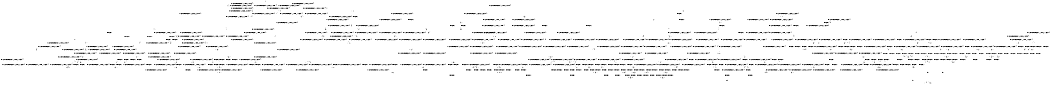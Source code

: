 digraph BCG {
size = "7, 10.5";
center = TRUE;
node [shape = circle];
0 [peripheries = 2];
0 -> 1 [label = "EX !0 !ATOMIC_EXCH_BRANCH (1, +0, FALSE, +0, 3, TRUE) !{}"];
0 -> 2 [label = "EX !2 !ATOMIC_EXCH_BRANCH (1, +1, TRUE, +0, 2, TRUE) !{}"];
0 -> 3 [label = "EX !1 !ATOMIC_EXCH_BRANCH (1, +0, TRUE, +0, 1, TRUE) !{}"];
0 -> 4 [label = "EX !0 !ATOMIC_EXCH_BRANCH (1, +0, FALSE, +0, 3, TRUE) !{}"];
0 -> 5 [label = "EX !2 !ATOMIC_EXCH_BRANCH (1, +1, TRUE, +0, 2, TRUE) !{}"];
0 -> 6 [label = "EX !1 !ATOMIC_EXCH_BRANCH (1, +0, TRUE, +0, 1, TRUE) !{}"];
1 -> 7 [label = "EX !2 !ATOMIC_EXCH_BRANCH (1, +1, TRUE, +0, 2, TRUE) !{}"];
2 -> 8 [label = "EX !0 !ATOMIC_EXCH_BRANCH (1, +0, FALSE, +0, 3, FALSE) !{}"];
3 -> 9 [label = "EX !0 !ATOMIC_EXCH_BRANCH (1, +0, FALSE, +0, 3, TRUE) !{}"];
4 -> 7 [label = "EX !2 !ATOMIC_EXCH_BRANCH (1, +1, TRUE, +0, 2, TRUE) !{}"];
4 -> 10 [label = "EX !1 !ATOMIC_EXCH_BRANCH (1, +0, TRUE, +0, 1, TRUE) !{}"];
4 -> 11 [label = "TERMINATE !0"];
4 -> 12 [label = "EX !2 !ATOMIC_EXCH_BRANCH (1, +1, TRUE, +0, 2, TRUE) !{}"];
4 -> 13 [label = "EX !1 !ATOMIC_EXCH_BRANCH (1, +0, TRUE, +0, 1, TRUE) !{}"];
4 -> 14 [label = "TERMINATE !0"];
5 -> 8 [label = "EX !0 !ATOMIC_EXCH_BRANCH (1, +0, FALSE, +0, 3, FALSE) !{}"];
5 -> 15 [label = "EX !1 !ATOMIC_EXCH_BRANCH (1, +0, TRUE, +0, 1, FALSE) !{}"];
5 -> 16 [label = "TERMINATE !2"];
5 -> 17 [label = "EX !0 !ATOMIC_EXCH_BRANCH (1, +0, FALSE, +0, 3, FALSE) !{}"];
5 -> 18 [label = "EX !1 !ATOMIC_EXCH_BRANCH (1, +0, TRUE, +0, 1, FALSE) !{}"];
5 -> 19 [label = "TERMINATE !2"];
6 -> 3 [label = "EX !1 !ATOMIC_EXCH_BRANCH (1, +0, TRUE, +0, 1, TRUE) !{}"];
6 -> 9 [label = "EX !0 !ATOMIC_EXCH_BRANCH (1, +0, FALSE, +0, 3, TRUE) !{}"];
6 -> 20 [label = "EX !2 !ATOMIC_EXCH_BRANCH (1, +1, TRUE, +0, 2, TRUE) !{}"];
6 -> 6 [label = "EX !1 !ATOMIC_EXCH_BRANCH (1, +0, TRUE, +0, 1, TRUE) !{}"];
6 -> 21 [label = "EX !0 !ATOMIC_EXCH_BRANCH (1, +0, FALSE, +0, 3, TRUE) !{}"];
6 -> 22 [label = "EX !2 !ATOMIC_EXCH_BRANCH (1, +1, TRUE, +0, 2, TRUE) !{}"];
7 -> 23 [label = "EX !1 !ATOMIC_EXCH_BRANCH (1, +0, TRUE, +0, 1, FALSE) !{}"];
8 -> 24 [label = "EX !0 !ATOMIC_EXCH_BRANCH (1, +1, TRUE, +1, 1, TRUE) !{}"];
9 -> 10 [label = "EX !1 !ATOMIC_EXCH_BRANCH (1, +0, TRUE, +0, 1, TRUE) !{}"];
10 -> 25 [label = "EX !2 !ATOMIC_EXCH_BRANCH (1, +1, TRUE, +0, 2, TRUE) !{}"];
11 -> 26 [label = "EX !2 !ATOMIC_EXCH_BRANCH (1, +1, TRUE, +0, 2, TRUE) !{}"];
12 -> 23 [label = "EX !1 !ATOMIC_EXCH_BRANCH (1, +0, TRUE, +0, 1, FALSE) !{}"];
12 -> 27 [label = "TERMINATE !0"];
12 -> 28 [label = "TERMINATE !2"];
12 -> 29 [label = "EX !1 !ATOMIC_EXCH_BRANCH (1, +0, TRUE, +0, 1, FALSE) !{}"];
12 -> 30 [label = "TERMINATE !0"];
12 -> 31 [label = "TERMINATE !2"];
13 -> 10 [label = "EX !1 !ATOMIC_EXCH_BRANCH (1, +0, TRUE, +0, 1, TRUE) !{}"];
13 -> 25 [label = "EX !2 !ATOMIC_EXCH_BRANCH (1, +1, TRUE, +0, 2, TRUE) !{}"];
13 -> 32 [label = "TERMINATE !0"];
13 -> 13 [label = "EX !1 !ATOMIC_EXCH_BRANCH (1, +0, TRUE, +0, 1, TRUE) !{}"];
13 -> 33 [label = "EX !2 !ATOMIC_EXCH_BRANCH (1, +1, TRUE, +0, 2, TRUE) !{}"];
13 -> 34 [label = "TERMINATE !0"];
14 -> 26 [label = "EX !2 !ATOMIC_EXCH_BRANCH (1, +1, TRUE, +0, 2, TRUE) !{}"];
14 -> 35 [label = "EX !1 !ATOMIC_EXCH_BRANCH (1, +0, TRUE, +0, 1, TRUE) !{}"];
14 -> 36 [label = "EX !2 !ATOMIC_EXCH_BRANCH (1, +1, TRUE, +0, 2, TRUE) !{}"];
14 -> 37 [label = "EX !1 !ATOMIC_EXCH_BRANCH (1, +0, TRUE, +0, 1, TRUE) !{}"];
15 -> 38 [label = "EX !0 !ATOMIC_EXCH_BRANCH (1, +0, FALSE, +0, 3, TRUE) !{}"];
16 -> 39 [label = "EX !0 !ATOMIC_EXCH_BRANCH (1, +0, FALSE, +0, 3, FALSE) !{}"];
17 -> 24 [label = "EX !0 !ATOMIC_EXCH_BRANCH (1, +1, TRUE, +1, 1, TRUE) !{}"];
17 -> 40 [label = "EX !1 !ATOMIC_EXCH_BRANCH (1, +0, TRUE, +0, 1, FALSE) !{}"];
17 -> 41 [label = "TERMINATE !2"];
17 -> 42 [label = "EX !0 !ATOMIC_EXCH_BRANCH (1, +1, TRUE, +1, 1, TRUE) !{}"];
17 -> 43 [label = "EX !1 !ATOMIC_EXCH_BRANCH (1, +0, TRUE, +0, 1, FALSE) !{}"];
17 -> 44 [label = "TERMINATE !2"];
18 -> 38 [label = "EX !0 !ATOMIC_EXCH_BRANCH (1, +0, FALSE, +0, 3, TRUE) !{}"];
18 -> 45 [label = "TERMINATE !2"];
18 -> 46 [label = "TERMINATE !1"];
18 -> 47 [label = "EX !0 !ATOMIC_EXCH_BRANCH (1, +0, FALSE, +0, 3, TRUE) !{}"];
18 -> 48 [label = "TERMINATE !2"];
18 -> 49 [label = "TERMINATE !1"];
19 -> 39 [label = "EX !0 !ATOMIC_EXCH_BRANCH (1, +0, FALSE, +0, 3, FALSE) !{}"];
19 -> 50 [label = "EX !1 !ATOMIC_EXCH_BRANCH (1, +0, TRUE, +0, 1, FALSE) !{}"];
19 -> 51 [label = "EX !0 !ATOMIC_EXCH_BRANCH (1, +0, FALSE, +0, 3, FALSE) !{}"];
19 -> 52 [label = "EX !1 !ATOMIC_EXCH_BRANCH (1, +0, TRUE, +0, 1, FALSE) !{}"];
20 -> 15 [label = "EX !1 !ATOMIC_EXCH_BRANCH (1, +0, TRUE, +0, 1, FALSE) !{}"];
21 -> 10 [label = "EX !1 !ATOMIC_EXCH_BRANCH (1, +0, TRUE, +0, 1, TRUE) !{}"];
21 -> 25 [label = "EX !2 !ATOMIC_EXCH_BRANCH (1, +1, TRUE, +0, 2, TRUE) !{}"];
21 -> 32 [label = "TERMINATE !0"];
21 -> 13 [label = "EX !1 !ATOMIC_EXCH_BRANCH (1, +0, TRUE, +0, 1, TRUE) !{}"];
21 -> 33 [label = "EX !2 !ATOMIC_EXCH_BRANCH (1, +1, TRUE, +0, 2, TRUE) !{}"];
21 -> 34 [label = "TERMINATE !0"];
22 -> 15 [label = "EX !1 !ATOMIC_EXCH_BRANCH (1, +0, TRUE, +0, 1, FALSE) !{}"];
22 -> 53 [label = "EX !0 !ATOMIC_EXCH_BRANCH (1, +0, FALSE, +0, 3, FALSE) !{}"];
22 -> 54 [label = "TERMINATE !2"];
22 -> 18 [label = "EX !1 !ATOMIC_EXCH_BRANCH (1, +0, TRUE, +0, 1, FALSE) !{}"];
22 -> 55 [label = "EX !0 !ATOMIC_EXCH_BRANCH (1, +0, FALSE, +0, 3, FALSE) !{}"];
22 -> 56 [label = "TERMINATE !2"];
23 -> 57 [label = "TERMINATE !0"];
24 -> 58 [label = "EX !1 !ATOMIC_EXCH_BRANCH (1, +0, TRUE, +0, 1, FALSE) !{}"];
25 -> 23 [label = "EX !1 !ATOMIC_EXCH_BRANCH (1, +0, TRUE, +0, 1, FALSE) !{}"];
26 -> 59 [label = "EX !1 !ATOMIC_EXCH_BRANCH (1, +0, TRUE, +0, 1, FALSE) !{}"];
27 -> 59 [label = "EX !1 !ATOMIC_EXCH_BRANCH (1, +0, TRUE, +0, 1, FALSE) !{}"];
28 -> 60 [label = "EX !1 !ATOMIC_EXCH_BRANCH (1, +0, TRUE, +0, 1, FALSE) !{}"];
29 -> 57 [label = "TERMINATE !0"];
29 -> 61 [label = "TERMINATE !2"];
29 -> 62 [label = "TERMINATE !1"];
29 -> 63 [label = "TERMINATE !0"];
29 -> 64 [label = "TERMINATE !2"];
29 -> 65 [label = "TERMINATE !1"];
30 -> 59 [label = "EX !1 !ATOMIC_EXCH_BRANCH (1, +0, TRUE, +0, 1, FALSE) !{}"];
30 -> 66 [label = "TERMINATE !2"];
30 -> 67 [label = "EX !1 !ATOMIC_EXCH_BRANCH (1, +0, TRUE, +0, 1, FALSE) !{}"];
30 -> 68 [label = "TERMINATE !2"];
31 -> 60 [label = "EX !1 !ATOMIC_EXCH_BRANCH (1, +0, TRUE, +0, 1, FALSE) !{}"];
31 -> 66 [label = "TERMINATE !0"];
31 -> 69 [label = "EX !1 !ATOMIC_EXCH_BRANCH (1, +0, TRUE, +0, 1, FALSE) !{}"];
31 -> 68 [label = "TERMINATE !0"];
32 -> 70 [label = "EX !2 !ATOMIC_EXCH_BRANCH (1, +1, TRUE, +0, 2, TRUE) !{}"];
33 -> 23 [label = "EX !1 !ATOMIC_EXCH_BRANCH (1, +0, TRUE, +0, 1, FALSE) !{}"];
33 -> 71 [label = "TERMINATE !0"];
33 -> 72 [label = "TERMINATE !2"];
33 -> 29 [label = "EX !1 !ATOMIC_EXCH_BRANCH (1, +0, TRUE, +0, 1, FALSE) !{}"];
33 -> 73 [label = "TERMINATE !0"];
33 -> 74 [label = "TERMINATE !2"];
34 -> 70 [label = "EX !2 !ATOMIC_EXCH_BRANCH (1, +1, TRUE, +0, 2, TRUE) !{}"];
34 -> 35 [label = "EX !1 !ATOMIC_EXCH_BRANCH (1, +0, TRUE, +0, 1, TRUE) !{}"];
34 -> 75 [label = "EX !2 !ATOMIC_EXCH_BRANCH (1, +1, TRUE, +0, 2, TRUE) !{}"];
34 -> 37 [label = "EX !1 !ATOMIC_EXCH_BRANCH (1, +0, TRUE, +0, 1, TRUE) !{}"];
35 -> 70 [label = "EX !2 !ATOMIC_EXCH_BRANCH (1, +1, TRUE, +0, 2, TRUE) !{}"];
36 -> 59 [label = "EX !1 !ATOMIC_EXCH_BRANCH (1, +0, TRUE, +0, 1, FALSE) !{}"];
36 -> 66 [label = "TERMINATE !2"];
36 -> 67 [label = "EX !1 !ATOMIC_EXCH_BRANCH (1, +0, TRUE, +0, 1, FALSE) !{}"];
36 -> 68 [label = "TERMINATE !2"];
37 -> 35 [label = "EX !1 !ATOMIC_EXCH_BRANCH (1, +0, TRUE, +0, 1, TRUE) !{}"];
37 -> 70 [label = "EX !2 !ATOMIC_EXCH_BRANCH (1, +1, TRUE, +0, 2, TRUE) !{}"];
37 -> 37 [label = "EX !1 !ATOMIC_EXCH_BRANCH (1, +0, TRUE, +0, 1, TRUE) !{}"];
37 -> 75 [label = "EX !2 !ATOMIC_EXCH_BRANCH (1, +1, TRUE, +0, 2, TRUE) !{}"];
38 -> 57 [label = "TERMINATE !0"];
39 -> 76 [label = "EX !0 !ATOMIC_EXCH_BRANCH (1, +1, TRUE, +1, 1, TRUE) !{}"];
40 -> 77 [label = "EX !0 !ATOMIC_EXCH_BRANCH (1, +1, TRUE, +1, 1, FALSE) !{}"];
41 -> 78 [label = "EX !1 !ATOMIC_EXCH_BRANCH (1, +0, TRUE, +0, 1, FALSE) !{}"];
42 -> 8 [label = "EX !0 !ATOMIC_EXCH_BRANCH (1, +0, FALSE, +0, 3, FALSE) !{}"];
42 -> 58 [label = "EX !1 !ATOMIC_EXCH_BRANCH (1, +0, TRUE, +0, 1, FALSE) !{}"];
42 -> 79 [label = "TERMINATE !2"];
42 -> 17 [label = "EX !0 !ATOMIC_EXCH_BRANCH (1, +0, FALSE, +0, 3, FALSE) !{}"];
42 -> 80 [label = "EX !1 !ATOMIC_EXCH_BRANCH (1, +0, TRUE, +0, 1, FALSE) !{}"];
42 -> 81 [label = "TERMINATE !2"];
43 -> 77 [label = "EX !0 !ATOMIC_EXCH_BRANCH (1, +1, TRUE, +1, 1, FALSE) !{}"];
43 -> 82 [label = "TERMINATE !2"];
43 -> 83 [label = "TERMINATE !1"];
43 -> 84 [label = "EX !0 !ATOMIC_EXCH_BRANCH (1, +1, TRUE, +1, 1, FALSE) !{}"];
43 -> 85 [label = "TERMINATE !2"];
43 -> 86 [label = "TERMINATE !1"];
44 -> 78 [label = "EX !1 !ATOMIC_EXCH_BRANCH (1, +0, TRUE, +0, 1, FALSE) !{}"];
44 -> 76 [label = "EX !0 !ATOMIC_EXCH_BRANCH (1, +1, TRUE, +1, 1, TRUE) !{}"];
44 -> 87 [label = "EX !1 !ATOMIC_EXCH_BRANCH (1, +0, TRUE, +0, 1, FALSE) !{}"];
44 -> 88 [label = "EX !0 !ATOMIC_EXCH_BRANCH (1, +1, TRUE, +1, 1, TRUE) !{}"];
45 -> 89 [label = "EX !0 !ATOMIC_EXCH_BRANCH (1, +0, FALSE, +0, 3, TRUE) !{}"];
46 -> 90 [label = "EX !0 !ATOMIC_EXCH_BRANCH (1, +0, FALSE, +0, 3, TRUE) !{}"];
47 -> 57 [label = "TERMINATE !0"];
47 -> 61 [label = "TERMINATE !2"];
47 -> 62 [label = "TERMINATE !1"];
47 -> 63 [label = "TERMINATE !0"];
47 -> 64 [label = "TERMINATE !2"];
47 -> 65 [label = "TERMINATE !1"];
48 -> 89 [label = "EX !0 !ATOMIC_EXCH_BRANCH (1, +0, FALSE, +0, 3, TRUE) !{}"];
48 -> 91 [label = "TERMINATE !1"];
48 -> 92 [label = "EX !0 !ATOMIC_EXCH_BRANCH (1, +0, FALSE, +0, 3, TRUE) !{}"];
48 -> 93 [label = "TERMINATE !1"];
49 -> 90 [label = "EX !0 !ATOMIC_EXCH_BRANCH (1, +0, FALSE, +0, 3, TRUE) !{}"];
49 -> 91 [label = "TERMINATE !2"];
49 -> 94 [label = "EX !0 !ATOMIC_EXCH_BRANCH (1, +0, FALSE, +0, 3, TRUE) !{}"];
49 -> 93 [label = "TERMINATE !2"];
50 -> 89 [label = "EX !0 !ATOMIC_EXCH_BRANCH (1, +0, FALSE, +0, 3, TRUE) !{}"];
51 -> 76 [label = "EX !0 !ATOMIC_EXCH_BRANCH (1, +1, TRUE, +1, 1, TRUE) !{}"];
51 -> 78 [label = "EX !1 !ATOMIC_EXCH_BRANCH (1, +0, TRUE, +0, 1, FALSE) !{}"];
51 -> 88 [label = "EX !0 !ATOMIC_EXCH_BRANCH (1, +1, TRUE, +1, 1, TRUE) !{}"];
51 -> 87 [label = "EX !1 !ATOMIC_EXCH_BRANCH (1, +0, TRUE, +0, 1, FALSE) !{}"];
52 -> 89 [label = "EX !0 !ATOMIC_EXCH_BRANCH (1, +0, FALSE, +0, 3, TRUE) !{}"];
52 -> 91 [label = "TERMINATE !1"];
52 -> 92 [label = "EX !0 !ATOMIC_EXCH_BRANCH (1, +0, FALSE, +0, 3, TRUE) !{}"];
52 -> 93 [label = "TERMINATE !1"];
53 -> 95 [label = "EX !0 !ATOMIC_EXCH_BRANCH (1, +1, TRUE, +1, 1, TRUE) !{}"];
54 -> 96 [label = "EX !0 !ATOMIC_EXCH_BRANCH (1, +0, FALSE, +0, 3, FALSE) !{}"];
55 -> 95 [label = "EX !0 !ATOMIC_EXCH_BRANCH (1, +1, TRUE, +1, 1, TRUE) !{}"];
55 -> 40 [label = "EX !1 !ATOMIC_EXCH_BRANCH (1, +0, TRUE, +0, 1, FALSE) !{}"];
55 -> 97 [label = "TERMINATE !2"];
55 -> 98 [label = "EX !0 !ATOMIC_EXCH_BRANCH (1, +1, TRUE, +1, 1, TRUE) !{}"];
55 -> 43 [label = "EX !1 !ATOMIC_EXCH_BRANCH (1, +0, TRUE, +0, 1, FALSE) !{}"];
55 -> 99 [label = "TERMINATE !2"];
56 -> 96 [label = "EX !0 !ATOMIC_EXCH_BRANCH (1, +0, FALSE, +0, 3, FALSE) !{}"];
56 -> 50 [label = "EX !1 !ATOMIC_EXCH_BRANCH (1, +0, TRUE, +0, 1, FALSE) !{}"];
56 -> 100 [label = "EX !0 !ATOMIC_EXCH_BRANCH (1, +0, FALSE, +0, 3, FALSE) !{}"];
56 -> 52 [label = "EX !1 !ATOMIC_EXCH_BRANCH (1, +0, TRUE, +0, 1, FALSE) !{}"];
57 -> 101 [label = "TERMINATE !2"];
58 -> 38 [label = "EX !0 !ATOMIC_EXCH_BRANCH (1, +0, FALSE, +0, 3, TRUE) !{}"];
59 -> 101 [label = "TERMINATE !2"];
60 -> 101 [label = "TERMINATE !0"];
61 -> 101 [label = "TERMINATE !0"];
62 -> 102 [label = "TERMINATE !0"];
63 -> 101 [label = "TERMINATE !2"];
63 -> 102 [label = "TERMINATE !1"];
63 -> 103 [label = "TERMINATE !2"];
63 -> 104 [label = "TERMINATE !1"];
64 -> 101 [label = "TERMINATE !0"];
64 -> 105 [label = "TERMINATE !1"];
64 -> 103 [label = "TERMINATE !0"];
64 -> 106 [label = "TERMINATE !1"];
65 -> 102 [label = "TERMINATE !0"];
65 -> 105 [label = "TERMINATE !2"];
65 -> 104 [label = "TERMINATE !0"];
65 -> 106 [label = "TERMINATE !2"];
66 -> 107 [label = "EX !1 !ATOMIC_EXCH_BRANCH (1, +0, TRUE, +0, 1, FALSE) !{}"];
67 -> 101 [label = "TERMINATE !2"];
67 -> 102 [label = "TERMINATE !1"];
67 -> 103 [label = "TERMINATE !2"];
67 -> 104 [label = "TERMINATE !1"];
68 -> 107 [label = "EX !1 !ATOMIC_EXCH_BRANCH (1, +0, TRUE, +0, 1, FALSE) !{}"];
68 -> 108 [label = "EX !1 !ATOMIC_EXCH_BRANCH (1, +0, TRUE, +0, 1, FALSE) !{}"];
69 -> 101 [label = "TERMINATE !0"];
69 -> 105 [label = "TERMINATE !1"];
69 -> 103 [label = "TERMINATE !0"];
69 -> 106 [label = "TERMINATE !1"];
70 -> 59 [label = "EX !1 !ATOMIC_EXCH_BRANCH (1, +0, TRUE, +0, 1, FALSE) !{}"];
71 -> 109 [label = "TERMINATE !2"];
72 -> 109 [label = "TERMINATE !0"];
73 -> 109 [label = "TERMINATE !2"];
73 -> 59 [label = "EX !1 !ATOMIC_EXCH_BRANCH (1, +0, TRUE, +0, 1, FALSE) !{}"];
73 -> 110 [label = "TERMINATE !2"];
73 -> 67 [label = "EX !1 !ATOMIC_EXCH_BRANCH (1, +0, TRUE, +0, 1, FALSE) !{}"];
74 -> 109 [label = "TERMINATE !0"];
74 -> 60 [label = "EX !1 !ATOMIC_EXCH_BRANCH (1, +0, TRUE, +0, 1, FALSE) !{}"];
74 -> 110 [label = "TERMINATE !0"];
74 -> 69 [label = "EX !1 !ATOMIC_EXCH_BRANCH (1, +0, TRUE, +0, 1, FALSE) !{}"];
75 -> 59 [label = "EX !1 !ATOMIC_EXCH_BRANCH (1, +0, TRUE, +0, 1, FALSE) !{}"];
75 -> 109 [label = "TERMINATE !2"];
75 -> 67 [label = "EX !1 !ATOMIC_EXCH_BRANCH (1, +0, TRUE, +0, 1, FALSE) !{}"];
75 -> 110 [label = "TERMINATE !2"];
76 -> 111 [label = "EX !1 !ATOMIC_EXCH_BRANCH (1, +0, TRUE, +0, 1, FALSE) !{}"];
77 -> 112 [label = "TERMINATE !0"];
78 -> 113 [label = "EX !0 !ATOMIC_EXCH_BRANCH (1, +1, TRUE, +1, 1, FALSE) !{}"];
79 -> 111 [label = "EX !1 !ATOMIC_EXCH_BRANCH (1, +0, TRUE, +0, 1, FALSE) !{}"];
80 -> 38 [label = "EX !0 !ATOMIC_EXCH_BRANCH (1, +0, FALSE, +0, 3, TRUE) !{}"];
80 -> 114 [label = "TERMINATE !2"];
80 -> 115 [label = "TERMINATE !1"];
80 -> 47 [label = "EX !0 !ATOMIC_EXCH_BRANCH (1, +0, FALSE, +0, 3, TRUE) !{}"];
80 -> 116 [label = "TERMINATE !2"];
80 -> 117 [label = "TERMINATE !1"];
81 -> 111 [label = "EX !1 !ATOMIC_EXCH_BRANCH (1, +0, TRUE, +0, 1, FALSE) !{}"];
81 -> 39 [label = "EX !0 !ATOMIC_EXCH_BRANCH (1, +0, FALSE, +0, 3, FALSE) !{}"];
81 -> 118 [label = "EX !1 !ATOMIC_EXCH_BRANCH (1, +0, TRUE, +0, 1, FALSE) !{}"];
81 -> 51 [label = "EX !0 !ATOMIC_EXCH_BRANCH (1, +0, FALSE, +0, 3, FALSE) !{}"];
82 -> 119 [label = "TERMINATE !1"];
83 -> 119 [label = "TERMINATE !2"];
84 -> 112 [label = "TERMINATE !0"];
84 -> 120 [label = "TERMINATE !2"];
84 -> 121 [label = "TERMINATE !1"];
84 -> 122 [label = "TERMINATE !0"];
84 -> 123 [label = "TERMINATE !2"];
84 -> 124 [label = "TERMINATE !1"];
85 -> 119 [label = "TERMINATE !1"];
85 -> 113 [label = "EX !0 !ATOMIC_EXCH_BRANCH (1, +1, TRUE, +1, 1, FALSE) !{}"];
85 -> 125 [label = "TERMINATE !1"];
85 -> 126 [label = "EX !0 !ATOMIC_EXCH_BRANCH (1, +1, TRUE, +1, 1, FALSE) !{}"];
86 -> 119 [label = "TERMINATE !2"];
86 -> 127 [label = "EX !0 !ATOMIC_EXCH_BRANCH (1, +1, TRUE, +1, 1, FALSE) !{}"];
86 -> 125 [label = "TERMINATE !2"];
86 -> 128 [label = "EX !0 !ATOMIC_EXCH_BRANCH (1, +1, TRUE, +1, 1, FALSE) !{}"];
87 -> 113 [label = "EX !0 !ATOMIC_EXCH_BRANCH (1, +1, TRUE, +1, 1, FALSE) !{}"];
87 -> 119 [label = "TERMINATE !1"];
87 -> 126 [label = "EX !0 !ATOMIC_EXCH_BRANCH (1, +1, TRUE, +1, 1, FALSE) !{}"];
87 -> 125 [label = "TERMINATE !1"];
88 -> 39 [label = "EX !0 !ATOMIC_EXCH_BRANCH (1, +0, FALSE, +0, 3, FALSE) !{}"];
88 -> 111 [label = "EX !1 !ATOMIC_EXCH_BRANCH (1, +0, TRUE, +0, 1, FALSE) !{}"];
88 -> 51 [label = "EX !0 !ATOMIC_EXCH_BRANCH (1, +0, FALSE, +0, 3, FALSE) !{}"];
88 -> 118 [label = "EX !1 !ATOMIC_EXCH_BRANCH (1, +0, TRUE, +0, 1, FALSE) !{}"];
89 -> 101 [label = "TERMINATE !0"];
90 -> 102 [label = "TERMINATE !0"];
91 -> 129 [label = "EX !0 !ATOMIC_EXCH_BRANCH (1, +0, FALSE, +0, 3, TRUE) !{}"];
92 -> 101 [label = "TERMINATE !0"];
92 -> 105 [label = "TERMINATE !1"];
92 -> 103 [label = "TERMINATE !0"];
92 -> 106 [label = "TERMINATE !1"];
93 -> 129 [label = "EX !0 !ATOMIC_EXCH_BRANCH (1, +0, FALSE, +0, 3, TRUE) !{}"];
93 -> 130 [label = "EX !0 !ATOMIC_EXCH_BRANCH (1, +0, FALSE, +0, 3, TRUE) !{}"];
94 -> 102 [label = "TERMINATE !0"];
94 -> 105 [label = "TERMINATE !2"];
94 -> 104 [label = "TERMINATE !0"];
94 -> 106 [label = "TERMINATE !2"];
95 -> 58 [label = "EX !1 !ATOMIC_EXCH_BRANCH (1, +0, TRUE, +0, 1, FALSE) !{}"];
96 -> 131 [label = "EX !0 !ATOMIC_EXCH_BRANCH (1, +1, TRUE, +1, 1, TRUE) !{}"];
97 -> 131 [label = "EX !0 !ATOMIC_EXCH_BRANCH (1, +1, TRUE, +1, 1, TRUE) !{}"];
98 -> 53 [label = "EX !0 !ATOMIC_EXCH_BRANCH (1, +0, FALSE, +0, 3, FALSE) !{}"];
98 -> 58 [label = "EX !1 !ATOMIC_EXCH_BRANCH (1, +0, TRUE, +0, 1, FALSE) !{}"];
98 -> 132 [label = "TERMINATE !2"];
98 -> 55 [label = "EX !0 !ATOMIC_EXCH_BRANCH (1, +0, FALSE, +0, 3, FALSE) !{}"];
98 -> 80 [label = "EX !1 !ATOMIC_EXCH_BRANCH (1, +0, TRUE, +0, 1, FALSE) !{}"];
98 -> 133 [label = "TERMINATE !2"];
99 -> 131 [label = "EX !0 !ATOMIC_EXCH_BRANCH (1, +1, TRUE, +1, 1, TRUE) !{}"];
99 -> 78 [label = "EX !1 !ATOMIC_EXCH_BRANCH (1, +0, TRUE, +0, 1, FALSE) !{}"];
99 -> 134 [label = "EX !0 !ATOMIC_EXCH_BRANCH (1, +1, TRUE, +1, 1, TRUE) !{}"];
99 -> 87 [label = "EX !1 !ATOMIC_EXCH_BRANCH (1, +0, TRUE, +0, 1, FALSE) !{}"];
100 -> 131 [label = "EX !0 !ATOMIC_EXCH_BRANCH (1, +1, TRUE, +1, 1, TRUE) !{}"];
100 -> 78 [label = "EX !1 !ATOMIC_EXCH_BRANCH (1, +0, TRUE, +0, 1, FALSE) !{}"];
100 -> 134 [label = "EX !0 !ATOMIC_EXCH_BRANCH (1, +1, TRUE, +1, 1, TRUE) !{}"];
100 -> 87 [label = "EX !1 !ATOMIC_EXCH_BRANCH (1, +0, TRUE, +0, 1, FALSE) !{}"];
101 -> 135 [label = "TERMINATE !1"];
102 -> 135 [label = "TERMINATE !2"];
103 -> 135 [label = "TERMINATE !1"];
103 -> 136 [label = "TERMINATE !1"];
104 -> 135 [label = "TERMINATE !2"];
104 -> 136 [label = "TERMINATE !2"];
105 -> 135 [label = "TERMINATE !0"];
106 -> 135 [label = "TERMINATE !0"];
106 -> 136 [label = "TERMINATE !0"];
107 -> 135 [label = "TERMINATE !1"];
108 -> 135 [label = "TERMINATE !1"];
108 -> 136 [label = "TERMINATE !1"];
109 -> 107 [label = "EX !1 !ATOMIC_EXCH_BRANCH (1, +0, TRUE, +0, 1, FALSE) !{}"];
110 -> 107 [label = "EX !1 !ATOMIC_EXCH_BRANCH (1, +0, TRUE, +0, 1, FALSE) !{}"];
110 -> 108 [label = "EX !1 !ATOMIC_EXCH_BRANCH (1, +0, TRUE, +0, 1, FALSE) !{}"];
111 -> 89 [label = "EX !0 !ATOMIC_EXCH_BRANCH (1, +0, FALSE, +0, 3, TRUE) !{}"];
112 -> 137 [label = "TERMINATE !2"];
113 -> 137 [label = "TERMINATE !0"];
114 -> 138 [label = "TERMINATE !1"];
115 -> 138 [label = "TERMINATE !2"];
116 -> 138 [label = "TERMINATE !1"];
116 -> 89 [label = "EX !0 !ATOMIC_EXCH_BRANCH (1, +0, FALSE, +0, 3, TRUE) !{}"];
116 -> 139 [label = "TERMINATE !1"];
116 -> 92 [label = "EX !0 !ATOMIC_EXCH_BRANCH (1, +0, FALSE, +0, 3, TRUE) !{}"];
117 -> 138 [label = "TERMINATE !2"];
117 -> 90 [label = "EX !0 !ATOMIC_EXCH_BRANCH (1, +0, FALSE, +0, 3, TRUE) !{}"];
117 -> 139 [label = "TERMINATE !2"];
117 -> 94 [label = "EX !0 !ATOMIC_EXCH_BRANCH (1, +0, FALSE, +0, 3, TRUE) !{}"];
118 -> 89 [label = "EX !0 !ATOMIC_EXCH_BRANCH (1, +0, FALSE, +0, 3, TRUE) !{}"];
118 -> 138 [label = "TERMINATE !1"];
118 -> 92 [label = "EX !0 !ATOMIC_EXCH_BRANCH (1, +0, FALSE, +0, 3, TRUE) !{}"];
118 -> 139 [label = "TERMINATE !1"];
119 -> 140 [label = "EX !0 !ATOMIC_EXCH_BRANCH (1, +1, TRUE, +1, 1, FALSE) !{}"];
120 -> 137 [label = "TERMINATE !0"];
121 -> 141 [label = "TERMINATE !0"];
122 -> 137 [label = "TERMINATE !2"];
122 -> 141 [label = "TERMINATE !1"];
122 -> 142 [label = "TERMINATE !2"];
122 -> 143 [label = "TERMINATE !1"];
123 -> 137 [label = "TERMINATE !0"];
123 -> 144 [label = "TERMINATE !1"];
123 -> 142 [label = "TERMINATE !0"];
123 -> 145 [label = "TERMINATE !1"];
124 -> 141 [label = "TERMINATE !0"];
124 -> 144 [label = "TERMINATE !2"];
124 -> 143 [label = "TERMINATE !0"];
124 -> 145 [label = "TERMINATE !2"];
125 -> 140 [label = "EX !0 !ATOMIC_EXCH_BRANCH (1, +1, TRUE, +1, 1, FALSE) !{}"];
125 -> 146 [label = "EX !0 !ATOMIC_EXCH_BRANCH (1, +1, TRUE, +1, 1, FALSE) !{}"];
126 -> 137 [label = "TERMINATE !0"];
126 -> 144 [label = "TERMINATE !1"];
126 -> 142 [label = "TERMINATE !0"];
126 -> 145 [label = "TERMINATE !1"];
127 -> 141 [label = "TERMINATE !0"];
128 -> 141 [label = "TERMINATE !0"];
128 -> 144 [label = "TERMINATE !2"];
128 -> 143 [label = "TERMINATE !0"];
128 -> 145 [label = "TERMINATE !2"];
129 -> 135 [label = "TERMINATE !0"];
130 -> 135 [label = "TERMINATE !0"];
130 -> 136 [label = "TERMINATE !0"];
131 -> 111 [label = "EX !1 !ATOMIC_EXCH_BRANCH (1, +0, TRUE, +0, 1, FALSE) !{}"];
132 -> 96 [label = "EX !0 !ATOMIC_EXCH_BRANCH (1, +0, FALSE, +0, 3, FALSE) !{}"];
133 -> 96 [label = "EX !0 !ATOMIC_EXCH_BRANCH (1, +0, FALSE, +0, 3, FALSE) !{}"];
133 -> 111 [label = "EX !1 !ATOMIC_EXCH_BRANCH (1, +0, TRUE, +0, 1, FALSE) !{}"];
133 -> 100 [label = "EX !0 !ATOMIC_EXCH_BRANCH (1, +0, FALSE, +0, 3, FALSE) !{}"];
133 -> 118 [label = "EX !1 !ATOMIC_EXCH_BRANCH (1, +0, TRUE, +0, 1, FALSE) !{}"];
134 -> 96 [label = "EX !0 !ATOMIC_EXCH_BRANCH (1, +0, FALSE, +0, 3, FALSE) !{}"];
134 -> 111 [label = "EX !1 !ATOMIC_EXCH_BRANCH (1, +0, TRUE, +0, 1, FALSE) !{}"];
134 -> 100 [label = "EX !0 !ATOMIC_EXCH_BRANCH (1, +0, FALSE, +0, 3, FALSE) !{}"];
134 -> 118 [label = "EX !1 !ATOMIC_EXCH_BRANCH (1, +0, TRUE, +0, 1, FALSE) !{}"];
135 -> 147 [label = "exit"];
136 -> 148 [label = "exit"];
137 -> 149 [label = "TERMINATE !1"];
138 -> 129 [label = "EX !0 !ATOMIC_EXCH_BRANCH (1, +0, FALSE, +0, 3, TRUE) !{}"];
139 -> 129 [label = "EX !0 !ATOMIC_EXCH_BRANCH (1, +0, FALSE, +0, 3, TRUE) !{}"];
139 -> 130 [label = "EX !0 !ATOMIC_EXCH_BRANCH (1, +0, FALSE, +0, 3, TRUE) !{}"];
140 -> 149 [label = "TERMINATE !0"];
141 -> 149 [label = "TERMINATE !2"];
142 -> 149 [label = "TERMINATE !1"];
142 -> 150 [label = "TERMINATE !1"];
143 -> 149 [label = "TERMINATE !2"];
143 -> 150 [label = "TERMINATE !2"];
144 -> 149 [label = "TERMINATE !0"];
145 -> 149 [label = "TERMINATE !0"];
145 -> 150 [label = "TERMINATE !0"];
146 -> 149 [label = "TERMINATE !0"];
146 -> 150 [label = "TERMINATE !0"];
149 -> 147 [label = "exit"];
150 -> 148 [label = "exit"];
}
